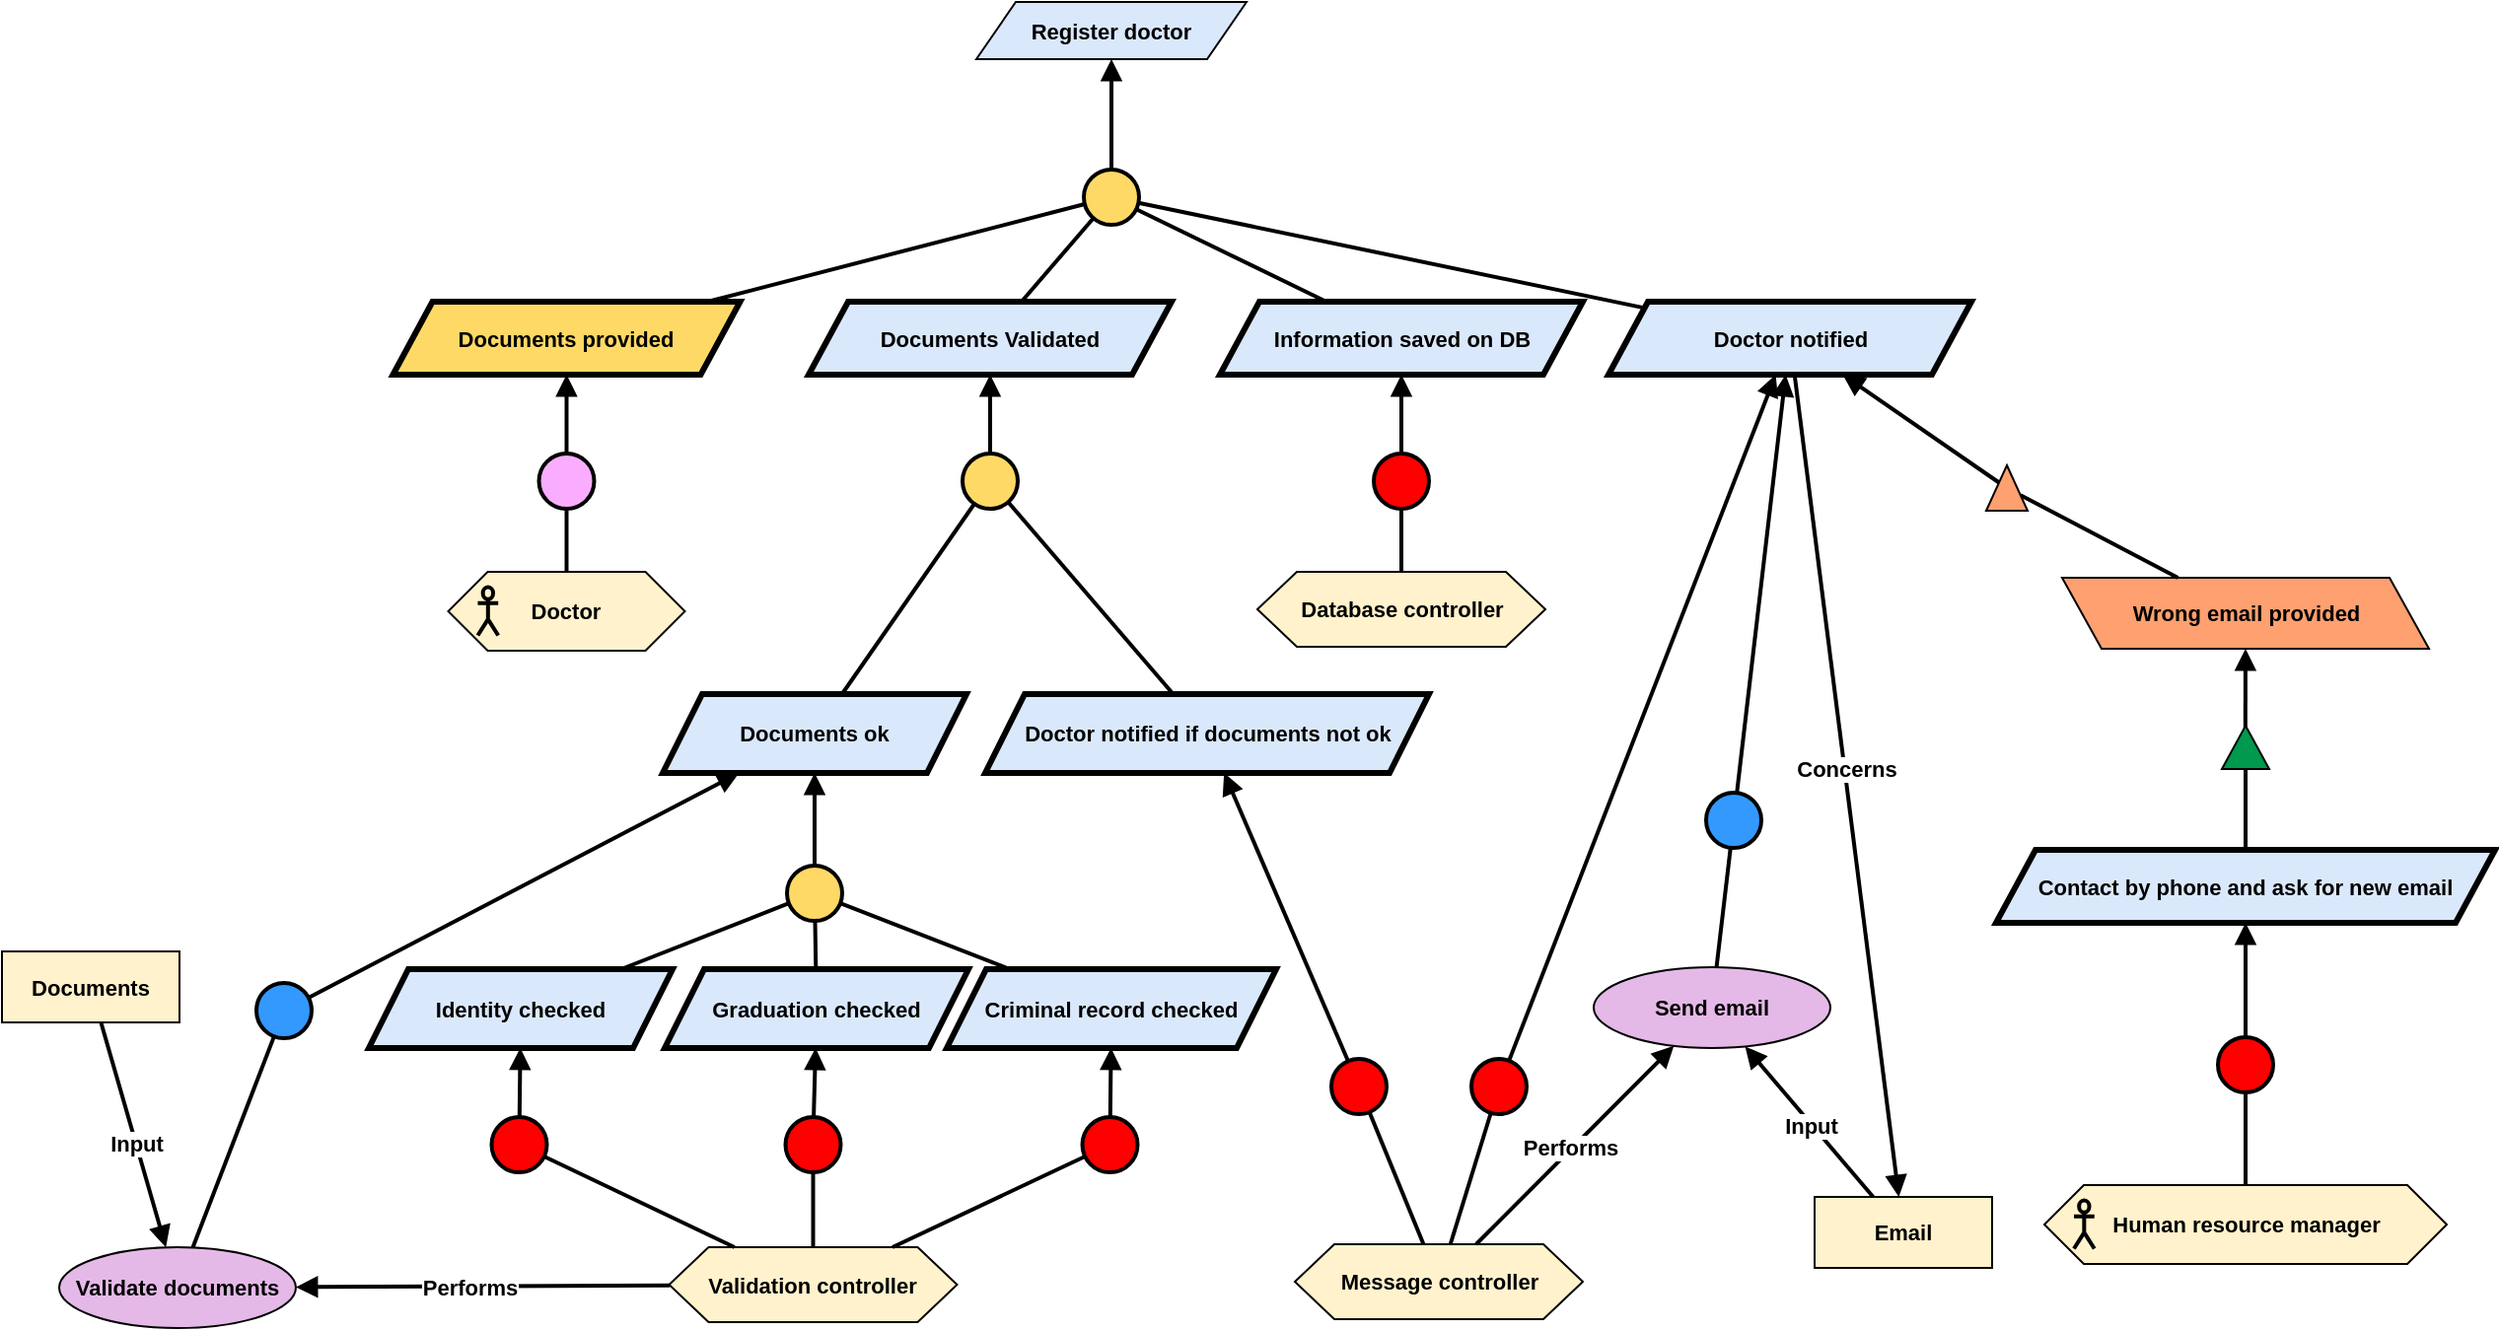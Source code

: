 <mxfile version="24.2.7" type="github">
  <diagram name="Page-1" id="sjmpsNY5L6zh5_jfOdno">
    <mxGraphModel dx="7942" dy="-84" grid="0" gridSize="10" guides="1" tooltips="1" connect="1" arrows="1" fold="1" page="0" pageScale="1" pageWidth="827" pageHeight="1169" math="0" shadow="0">
      <root>
        <mxCell id="0" />
        <mxCell id="1" parent="0" />
        <mxCell id="cORzpHbghhknyhfRVdVj-2" value="&lt;b&gt;Register doctor&lt;/b&gt;" style="shape=parallelogram;perimeter=parallelogramPerimeter;whiteSpace=wrap;html=1;fixedSize=1;fillColor=#dae8fc;strokeColor=#000000;fontFamily=Helvetica;fontSize=11;fontColor=default;labelBackgroundColor=none;" parent="1" vertex="1">
          <mxGeometry x="-5650" y="1162" width="137" height="29" as="geometry" />
        </mxCell>
        <mxCell id="cORzpHbghhknyhfRVdVj-12" value="" style="ellipse;whiteSpace=wrap;html=1;aspect=fixed;fillColor=#FFD966;strokeWidth=2;" parent="1" vertex="1">
          <mxGeometry x="-5595.5" y="1247" width="28" height="28" as="geometry" />
        </mxCell>
        <mxCell id="cORzpHbghhknyhfRVdVj-13" value="" style="endArrow=block;html=1;rounded=0;endFill=1;strokeWidth=2;" parent="1" source="cORzpHbghhknyhfRVdVj-12" target="cORzpHbghhknyhfRVdVj-2" edge="1">
          <mxGeometry width="50" height="50" relative="1" as="geometry">
            <mxPoint x="-4705.505" y="1146.972" as="sourcePoint" />
            <mxPoint x="-4709.5" y="1102" as="targetPoint" />
          </mxGeometry>
        </mxCell>
        <mxCell id="cORzpHbghhknyhfRVdVj-14" value="" style="endArrow=none;html=1;rounded=0;strokeWidth=2;" parent="1" source="cORzpHbghhknyhfRVdVj-17" target="cORzpHbghhknyhfRVdVj-12" edge="1">
          <mxGeometry width="50" height="50" relative="1" as="geometry">
            <mxPoint x="-5272.871" y="1310" as="sourcePoint" />
            <mxPoint x="-4884" y="1219" as="targetPoint" />
          </mxGeometry>
        </mxCell>
        <mxCell id="cORzpHbghhknyhfRVdVj-15" value="&lt;b&gt;Documents Validated&lt;/b&gt;" style="shape=parallelogram;perimeter=parallelogramPerimeter;whiteSpace=wrap;html=1;fixedSize=1;fillColor=#dae8fc;strokeColor=#000000;strokeWidth=3;fontFamily=Helvetica;fontSize=11;fontColor=default;labelBackgroundColor=none;" parent="1" vertex="1">
          <mxGeometry x="-5735" y="1314" width="184" height="37" as="geometry" />
        </mxCell>
        <mxCell id="cORzpHbghhknyhfRVdVj-16" value="" style="endArrow=none;html=1;rounded=0;strokeWidth=2;" parent="1" source="cORzpHbghhknyhfRVdVj-15" target="cORzpHbghhknyhfRVdVj-12" edge="1">
          <mxGeometry width="50" height="50" relative="1" as="geometry">
            <mxPoint x="-5164" y="1333" as="sourcePoint" />
            <mxPoint x="-5106" y="1275" as="targetPoint" />
          </mxGeometry>
        </mxCell>
        <mxCell id="cORzpHbghhknyhfRVdVj-17" value="&lt;b&gt;Documents provided&lt;/b&gt;" style="shape=parallelogram;perimeter=parallelogramPerimeter;whiteSpace=wrap;html=1;fixedSize=1;fillColor=#FFD966;strokeColor=#000000;strokeWidth=3;fontFamily=Helvetica;fontSize=11;fontColor=default;labelBackgroundColor=none;" parent="1" vertex="1">
          <mxGeometry x="-5945.75" y="1314" width="176" height="37" as="geometry" />
        </mxCell>
        <mxCell id="cORzpHbghhknyhfRVdVj-18" value="" style="ellipse;whiteSpace=wrap;html=1;aspect=fixed;fillColor=#FAADFF;strokeWidth=2;fontFamily=Helvetica;fontSize=11;fontColor=default;labelBackgroundColor=default;" parent="1" vertex="1">
          <mxGeometry x="-5871.75" y="1391" width="28" height="28" as="geometry" />
        </mxCell>
        <mxCell id="cORzpHbghhknyhfRVdVj-19" value="" style="endArrow=block;html=1;rounded=0;endFill=1;strokeWidth=2;strokeColor=default;align=center;verticalAlign=middle;fontFamily=Helvetica;fontSize=11;fontColor=default;labelBackgroundColor=default;" parent="1" source="cORzpHbghhknyhfRVdVj-18" target="cORzpHbghhknyhfRVdVj-17" edge="1">
          <mxGeometry width="50" height="50" relative="1" as="geometry">
            <mxPoint x="-5947.005" y="1464.972" as="sourcePoint" />
            <mxPoint x="-5951" y="1420" as="targetPoint" />
          </mxGeometry>
        </mxCell>
        <mxCell id="cORzpHbghhknyhfRVdVj-20" value="" style="endArrow=none;html=1;rounded=0;strokeWidth=2;strokeColor=default;align=center;verticalAlign=middle;fontFamily=Helvetica;fontSize=11;fontColor=default;labelBackgroundColor=default;" parent="1" source="cORzpHbghhknyhfRVdVj-26" target="cORzpHbghhknyhfRVdVj-18" edge="1">
          <mxGeometry width="50" height="50" relative="1" as="geometry">
            <mxPoint x="-5808.356" y="1507.5" as="sourcePoint" />
            <mxPoint x="-5923" y="1463" as="targetPoint" />
            <Array as="points" />
          </mxGeometry>
        </mxCell>
        <mxCell id="cORzpHbghhknyhfRVdVj-25" value="" style="group" parent="1" vertex="1" connectable="0">
          <mxGeometry x="-5917.75" y="1451" width="120" height="40" as="geometry" />
        </mxCell>
        <mxCell id="cORzpHbghhknyhfRVdVj-26" value="&lt;div&gt;&lt;b&gt;Doctor&lt;/b&gt;&lt;/div&gt;" style="shape=hexagon;perimeter=hexagonPerimeter2;whiteSpace=wrap;html=1;fixedSize=1;fillColor=#FFF2CC;fontFamily=Helvetica;fontSize=11;fontColor=default;labelBackgroundColor=none;" parent="cORzpHbghhknyhfRVdVj-25" vertex="1">
          <mxGeometry width="120" height="40" as="geometry" />
        </mxCell>
        <mxCell id="cORzpHbghhknyhfRVdVj-27" value="" style="shape=umlActor;verticalLabelPosition=bottom;verticalAlign=top;html=1;outlineConnect=0;fillColor=none;strokeWidth=2;fontFamily=Helvetica;fontSize=11;fontColor=default;labelBackgroundColor=default;" parent="cORzpHbghhknyhfRVdVj-25" vertex="1">
          <mxGeometry x="14.983" y="7.75" width="10.373" height="24.5" as="geometry" />
        </mxCell>
        <mxCell id="cORzpHbghhknyhfRVdVj-79" value="&lt;div&gt;&lt;b&gt;Validation controller&lt;/b&gt;&lt;/div&gt;" style="shape=hexagon;perimeter=hexagonPerimeter2;whiteSpace=wrap;html=1;fixedSize=1;fillColor=#FFF2CC;fontFamily=Helvetica;fontSize=11;fontColor=default;labelBackgroundColor=none;" parent="1" vertex="1">
          <mxGeometry x="-5805.75" y="1793.5" width="146" height="38" as="geometry" />
        </mxCell>
        <mxCell id="cORzpHbghhknyhfRVdVj-80" value="&lt;div&gt;&lt;b&gt;Message controller&lt;/b&gt;&lt;/div&gt;" style="shape=hexagon;perimeter=hexagonPerimeter2;whiteSpace=wrap;html=1;fixedSize=1;fillColor=#FFF2CC;fontFamily=Helvetica;fontSize=11;fontColor=default;labelBackgroundColor=none;" parent="1" vertex="1">
          <mxGeometry x="-5488.5" y="1792" width="146" height="38" as="geometry" />
        </mxCell>
        <mxCell id="cORzpHbghhknyhfRVdVj-81" value="" style="ellipse;whiteSpace=wrap;html=1;aspect=fixed;fillColor=#FF0000;strokeWidth=2;" parent="1" vertex="1">
          <mxGeometry x="-5895.75" y="1727.5" width="28" height="28" as="geometry" />
        </mxCell>
        <mxCell id="cORzpHbghhknyhfRVdVj-82" value="" style="endArrow=none;html=1;rounded=0;strokeWidth=2;" parent="1" source="cORzpHbghhknyhfRVdVj-79" target="cORzpHbghhknyhfRVdVj-81" edge="1">
          <mxGeometry width="50" height="50" relative="1" as="geometry">
            <mxPoint x="-5763.75" y="1603" as="sourcePoint" />
            <mxPoint x="-5546.75" y="1519.5" as="targetPoint" />
          </mxGeometry>
        </mxCell>
        <mxCell id="cORzpHbghhknyhfRVdVj-83" value="" style="endArrow=block;html=1;rounded=0;endFill=1;strokeWidth=2;" parent="1" source="cORzpHbghhknyhfRVdVj-81" target="cORzpHbghhknyhfRVdVj-106" edge="1">
          <mxGeometry width="50" height="50" relative="1" as="geometry">
            <mxPoint x="-5653" y="1773.5" as="sourcePoint" />
            <mxPoint x="-5804" y="1732.0" as="targetPoint" />
          </mxGeometry>
        </mxCell>
        <mxCell id="cORzpHbghhknyhfRVdVj-84" value="" style="ellipse;whiteSpace=wrap;html=1;aspect=fixed;fillColor=#FF0000;strokeWidth=2;" parent="1" vertex="1">
          <mxGeometry x="-5470" y="1698" width="28" height="28" as="geometry" />
        </mxCell>
        <mxCell id="cORzpHbghhknyhfRVdVj-85" value="" style="endArrow=block;html=1;rounded=0;endFill=1;strokeWidth=2;" parent="1" source="cORzpHbghhknyhfRVdVj-84" target="cORzpHbghhknyhfRVdVj-89" edge="1">
          <mxGeometry width="50" height="50" relative="1" as="geometry">
            <mxPoint x="-5170" y="1589.5" as="sourcePoint" />
            <mxPoint x="-5280" y="1363" as="targetPoint" />
          </mxGeometry>
        </mxCell>
        <mxCell id="cORzpHbghhknyhfRVdVj-86" value="&lt;b&gt;Documents ok&lt;/b&gt;" style="shape=parallelogram;perimeter=parallelogramPerimeter;whiteSpace=wrap;html=1;fixedSize=1;fillColor=#dae8fc;strokeColor=#000000;fontFamily=Helvetica;fontSize=11;fontColor=default;labelBackgroundColor=none;strokeWidth=3;" parent="1" vertex="1">
          <mxGeometry x="-5809" y="1513" width="154" height="40" as="geometry" />
        </mxCell>
        <mxCell id="cORzpHbghhknyhfRVdVj-87" value="" style="ellipse;whiteSpace=wrap;html=1;aspect=fixed;fillColor=#FFD966;strokeWidth=2;" parent="1" vertex="1">
          <mxGeometry x="-5657" y="1391" width="28" height="28" as="geometry" />
        </mxCell>
        <mxCell id="cORzpHbghhknyhfRVdVj-88" value="" style="endArrow=none;html=1;rounded=0;strokeWidth=2;" parent="1" source="cORzpHbghhknyhfRVdVj-86" target="cORzpHbghhknyhfRVdVj-87" edge="1">
          <mxGeometry width="50" height="50" relative="1" as="geometry">
            <mxPoint x="-5774.847" y="1484.5" as="sourcePoint" />
            <mxPoint x="-5788" y="1417.5" as="targetPoint" />
          </mxGeometry>
        </mxCell>
        <mxCell id="cORzpHbghhknyhfRVdVj-89" value="&lt;b&gt;Doctor notified if documents not ok&lt;/b&gt;" style="shape=parallelogram;perimeter=parallelogramPerimeter;whiteSpace=wrap;html=1;fixedSize=1;fillColor=#dae8fc;strokeColor=#000000;strokeWidth=3;fontFamily=Helvetica;fontSize=11;fontColor=default;labelBackgroundColor=none;" parent="1" vertex="1">
          <mxGeometry x="-5645.5" y="1513" width="225" height="40" as="geometry" />
        </mxCell>
        <mxCell id="cORzpHbghhknyhfRVdVj-90" value="" style="endArrow=none;html=1;rounded=0;strokeWidth=2;" parent="1" source="cORzpHbghhknyhfRVdVj-89" target="cORzpHbghhknyhfRVdVj-87" edge="1">
          <mxGeometry width="50" height="50" relative="1" as="geometry">
            <mxPoint x="-5489.942" y="1486" as="sourcePoint" />
            <mxPoint x="-5811" y="1449.5" as="targetPoint" />
          </mxGeometry>
        </mxCell>
        <mxCell id="cORzpHbghhknyhfRVdVj-91" value="" style="endArrow=none;html=1;rounded=0;strokeWidth=2;" parent="1" source="cORzpHbghhknyhfRVdVj-80" target="cORzpHbghhknyhfRVdVj-84" edge="1">
          <mxGeometry width="50" height="50" relative="1" as="geometry">
            <mxPoint x="-5264.5" y="1725" as="sourcePoint" />
            <mxPoint x="-5264.5" y="1693" as="targetPoint" />
          </mxGeometry>
        </mxCell>
        <mxCell id="cORzpHbghhknyhfRVdVj-102" value="" style="endArrow=block;html=1;rounded=0;endFill=1;strokeWidth=2;" parent="1" source="cORzpHbghhknyhfRVdVj-87" target="cORzpHbghhknyhfRVdVj-15" edge="1">
          <mxGeometry width="50" height="50" relative="1" as="geometry">
            <mxPoint x="-5642.75" y="1396.5" as="sourcePoint" />
            <mxPoint x="-5597" y="1331.5" as="targetPoint" />
          </mxGeometry>
        </mxCell>
        <mxCell id="cORzpHbghhknyhfRVdVj-106" value="&lt;b&gt;Identity checked&lt;/b&gt;" style="shape=parallelogram;perimeter=parallelogramPerimeter;whiteSpace=wrap;html=1;fixedSize=1;fillColor=#dae8fc;strokeColor=#000000;fontFamily=Helvetica;fontSize=11;fontColor=default;labelBackgroundColor=none;strokeWidth=3;" parent="1" vertex="1">
          <mxGeometry x="-5958" y="1652.5" width="154" height="40" as="geometry" />
        </mxCell>
        <mxCell id="cORzpHbghhknyhfRVdVj-107" value="&lt;b&gt;Graduation checked&lt;/b&gt;" style="shape=parallelogram;perimeter=parallelogramPerimeter;whiteSpace=wrap;html=1;fixedSize=1;fillColor=#dae8fc;strokeColor=#000000;fontFamily=Helvetica;fontSize=11;fontColor=default;labelBackgroundColor=none;strokeWidth=3;" parent="1" vertex="1">
          <mxGeometry x="-5808" y="1652.5" width="154" height="40" as="geometry" />
        </mxCell>
        <mxCell id="cORzpHbghhknyhfRVdVj-108" value="" style="endArrow=none;html=1;rounded=0;strokeWidth=2;" parent="1" source="cORzpHbghhknyhfRVdVj-106" target="cORzpHbghhknyhfRVdVj-109" edge="1">
          <mxGeometry width="50" height="50" relative="1" as="geometry">
            <mxPoint x="-5847" y="1686" as="sourcePoint" />
            <mxPoint x="-5748.714" y="1621.667" as="targetPoint" />
          </mxGeometry>
        </mxCell>
        <mxCell id="cORzpHbghhknyhfRVdVj-109" value="" style="ellipse;whiteSpace=wrap;html=1;aspect=fixed;fillColor=#FFD966;strokeWidth=2;" parent="1" vertex="1">
          <mxGeometry x="-5746" y="1600" width="28" height="28" as="geometry" />
        </mxCell>
        <mxCell id="cORzpHbghhknyhfRVdVj-110" value="" style="endArrow=none;html=1;rounded=0;strokeWidth=2;" parent="1" source="cORzpHbghhknyhfRVdVj-107" target="cORzpHbghhknyhfRVdVj-109" edge="1">
          <mxGeometry width="50" height="50" relative="1" as="geometry">
            <mxPoint x="-5683" y="1653.5" as="sourcePoint" />
            <mxPoint x="-5658" y="1589.5" as="targetPoint" />
          </mxGeometry>
        </mxCell>
        <mxCell id="cORzpHbghhknyhfRVdVj-111" value="&lt;b&gt;Criminal record checked&lt;/b&gt;" style="shape=parallelogram;perimeter=parallelogramPerimeter;whiteSpace=wrap;html=1;fixedSize=1;fillColor=#dae8fc;strokeColor=#000000;fontFamily=Helvetica;fontSize=11;fontColor=default;labelBackgroundColor=none;strokeWidth=3;" parent="1" vertex="1">
          <mxGeometry x="-5665" y="1652.5" width="167" height="40" as="geometry" />
        </mxCell>
        <mxCell id="cORzpHbghhknyhfRVdVj-112" value="" style="endArrow=none;html=1;rounded=0;strokeWidth=2;" parent="1" source="cORzpHbghhknyhfRVdVj-111" target="cORzpHbghhknyhfRVdVj-109" edge="1">
          <mxGeometry width="50" height="50" relative="1" as="geometry">
            <mxPoint x="-5644" y="1647.5" as="sourcePoint" />
            <mxPoint x="-5671" y="1619.5" as="targetPoint" />
          </mxGeometry>
        </mxCell>
        <mxCell id="cORzpHbghhknyhfRVdVj-114" value="" style="endArrow=block;html=1;rounded=0;endFill=1;strokeWidth=2;" parent="1" source="cORzpHbghhknyhfRVdVj-109" target="cORzpHbghhknyhfRVdVj-86" edge="1">
          <mxGeometry width="50" height="50" relative="1" as="geometry">
            <mxPoint x="-5575.452" y="1571.12" as="sourcePoint" />
            <mxPoint x="-5564" y="1522" as="targetPoint" />
          </mxGeometry>
        </mxCell>
        <mxCell id="cORzpHbghhknyhfRVdVj-116" value="" style="ellipse;whiteSpace=wrap;html=1;aspect=fixed;fillColor=#FF0000;strokeWidth=2;" parent="1" vertex="1">
          <mxGeometry x="-5746.75" y="1727.5" width="28" height="28" as="geometry" />
        </mxCell>
        <mxCell id="cORzpHbghhknyhfRVdVj-117" value="" style="endArrow=none;html=1;rounded=0;strokeWidth=2;" parent="1" source="cORzpHbghhknyhfRVdVj-79" target="cORzpHbghhknyhfRVdVj-116" edge="1">
          <mxGeometry width="50" height="50" relative="1" as="geometry">
            <mxPoint x="-5745.75" y="1816.5" as="sourcePoint" />
            <mxPoint x="-5487.75" y="1519.5" as="targetPoint" />
          </mxGeometry>
        </mxCell>
        <mxCell id="cORzpHbghhknyhfRVdVj-118" value="" style="endArrow=block;html=1;rounded=0;endFill=1;strokeWidth=2;" parent="1" source="cORzpHbghhknyhfRVdVj-116" target="cORzpHbghhknyhfRVdVj-107" edge="1">
          <mxGeometry width="50" height="50" relative="1" as="geometry">
            <mxPoint x="-5594" y="1773.5" as="sourcePoint" />
            <mxPoint x="-5745" y="1732" as="targetPoint" />
          </mxGeometry>
        </mxCell>
        <mxCell id="cORzpHbghhknyhfRVdVj-121" value="" style="ellipse;whiteSpace=wrap;html=1;aspect=fixed;fillColor=#FF0000;strokeWidth=2;" parent="1" vertex="1">
          <mxGeometry x="-5596.25" y="1727.5" width="28" height="28" as="geometry" />
        </mxCell>
        <mxCell id="cORzpHbghhknyhfRVdVj-122" value="" style="endArrow=none;html=1;rounded=0;strokeWidth=2;" parent="1" source="cORzpHbghhknyhfRVdVj-79" target="cORzpHbghhknyhfRVdVj-121" edge="1">
          <mxGeometry width="50" height="50" relative="1" as="geometry">
            <mxPoint x="-5708.75" y="1821.5" as="sourcePoint" />
            <mxPoint x="-5407.75" y="1524.5" as="targetPoint" />
          </mxGeometry>
        </mxCell>
        <mxCell id="cORzpHbghhknyhfRVdVj-123" value="" style="endArrow=block;html=1;rounded=0;endFill=1;strokeWidth=2;" parent="1" source="cORzpHbghhknyhfRVdVj-121" target="cORzpHbghhknyhfRVdVj-111" edge="1">
          <mxGeometry width="50" height="50" relative="1" as="geometry">
            <mxPoint x="-5514" y="1778.5" as="sourcePoint" />
            <mxPoint x="-5654" y="1698" as="targetPoint" />
          </mxGeometry>
        </mxCell>
        <mxCell id="QZRgFoaPWHzqPFfr4_el-1" value="&lt;b&gt;Information saved on DB&lt;/b&gt;" style="shape=parallelogram;perimeter=parallelogramPerimeter;whiteSpace=wrap;html=1;fixedSize=1;fillColor=#dae8fc;strokeColor=#000000;strokeWidth=3;fontFamily=Helvetica;fontSize=11;fontColor=default;labelBackgroundColor=none;" parent="1" vertex="1">
          <mxGeometry x="-5526.5" y="1314" width="184" height="37" as="geometry" />
        </mxCell>
        <mxCell id="QZRgFoaPWHzqPFfr4_el-2" value="" style="endArrow=none;html=1;rounded=0;strokeWidth=2;" parent="1" source="QZRgFoaPWHzqPFfr4_el-1" target="cORzpHbghhknyhfRVdVj-12" edge="1">
          <mxGeometry width="50" height="50" relative="1" as="geometry">
            <mxPoint x="-5434" y="1320" as="sourcePoint" />
            <mxPoint x="-5558" y="1276" as="targetPoint" />
          </mxGeometry>
        </mxCell>
        <mxCell id="QZRgFoaPWHzqPFfr4_el-3" value="&lt;b&gt;Doctor notified&lt;/b&gt;" style="shape=parallelogram;perimeter=parallelogramPerimeter;whiteSpace=wrap;html=1;fixedSize=1;fillColor=#dae8fc;strokeColor=#000000;strokeWidth=3;fontFamily=Helvetica;fontSize=11;fontColor=default;labelBackgroundColor=none;" parent="1" vertex="1">
          <mxGeometry x="-5329.5" y="1314" width="184" height="37" as="geometry" />
        </mxCell>
        <mxCell id="QZRgFoaPWHzqPFfr4_el-5" value="" style="endArrow=none;html=1;rounded=0;strokeWidth=2;" parent="1" source="QZRgFoaPWHzqPFfr4_el-3" target="cORzpHbghhknyhfRVdVj-12" edge="1">
          <mxGeometry width="50" height="50" relative="1" as="geometry">
            <mxPoint x="-5115" y="1269" as="sourcePoint" />
            <mxPoint x="-5523" y="1214" as="targetPoint" />
          </mxGeometry>
        </mxCell>
        <mxCell id="QZRgFoaPWHzqPFfr4_el-6" value="" style="ellipse;whiteSpace=wrap;html=1;aspect=fixed;fillColor=#FF0000;strokeWidth=2;" parent="1" vertex="1">
          <mxGeometry x="-5399" y="1698" width="28" height="28" as="geometry" />
        </mxCell>
        <mxCell id="QZRgFoaPWHzqPFfr4_el-7" value="" style="endArrow=block;html=1;rounded=0;endFill=1;strokeWidth=2;" parent="1" source="QZRgFoaPWHzqPFfr4_el-6" target="QZRgFoaPWHzqPFfr4_el-3" edge="1">
          <mxGeometry width="50" height="50" relative="1" as="geometry">
            <mxPoint x="-4998.005" y="1537.972" as="sourcePoint" />
            <mxPoint x="-5002" y="1493" as="targetPoint" />
          </mxGeometry>
        </mxCell>
        <mxCell id="QZRgFoaPWHzqPFfr4_el-8" value="" style="endArrow=none;html=1;rounded=0;strokeWidth=2;" parent="1" source="cORzpHbghhknyhfRVdVj-80" target="QZRgFoaPWHzqPFfr4_el-6" edge="1">
          <mxGeometry width="50" height="50" relative="1" as="geometry">
            <mxPoint x="-4999" y="1600" as="sourcePoint" />
            <mxPoint x="-4974" y="1536" as="targetPoint" />
          </mxGeometry>
        </mxCell>
        <mxCell id="QZRgFoaPWHzqPFfr4_el-9" value="&lt;div&gt;&lt;b&gt;Database controller&lt;/b&gt;&lt;/div&gt;" style="shape=hexagon;perimeter=hexagonPerimeter2;whiteSpace=wrap;html=1;fixedSize=1;fillColor=#FFF2CC;fontFamily=Helvetica;fontSize=11;fontColor=default;labelBackgroundColor=none;" parent="1" vertex="1">
          <mxGeometry x="-5507.5" y="1451" width="146" height="38" as="geometry" />
        </mxCell>
        <mxCell id="QZRgFoaPWHzqPFfr4_el-10" value="" style="ellipse;whiteSpace=wrap;html=1;aspect=fixed;fillColor=#FF0000;strokeWidth=2;" parent="1" vertex="1">
          <mxGeometry x="-5448.5" y="1391" width="28" height="28" as="geometry" />
        </mxCell>
        <mxCell id="QZRgFoaPWHzqPFfr4_el-11" value="" style="endArrow=block;html=1;rounded=0;endFill=1;strokeWidth=2;" parent="1" source="QZRgFoaPWHzqPFfr4_el-10" target="QZRgFoaPWHzqPFfr4_el-1" edge="1">
          <mxGeometry width="50" height="50" relative="1" as="geometry">
            <mxPoint x="-5166.505" y="1421.972" as="sourcePoint" />
            <mxPoint x="-5170.5" y="1377" as="targetPoint" />
          </mxGeometry>
        </mxCell>
        <mxCell id="QZRgFoaPWHzqPFfr4_el-12" value="" style="endArrow=none;html=1;rounded=0;strokeWidth=2;" parent="1" source="QZRgFoaPWHzqPFfr4_el-9" target="QZRgFoaPWHzqPFfr4_el-10" edge="1">
          <mxGeometry width="50" height="50" relative="1" as="geometry">
            <mxPoint x="-5202.5" y="1485" as="sourcePoint" />
            <mxPoint x="-5177.5" y="1421" as="targetPoint" />
          </mxGeometry>
        </mxCell>
        <mxCell id="1ATSbSSbiKv9nc9IF53k-1" value="Wrong email provided" style="shape=parallelogram;perimeter=parallelogramPerimeter;whiteSpace=wrap;html=1;fixedSize=1;fillColor=#FFA070;fontStyle=1;fontFamily=Helvetica;fontSize=11;fontColor=default;labelBackgroundColor=none;flipH=1;flipV=0;" vertex="1" parent="1">
          <mxGeometry x="-5099.5" y="1454" width="186" height="36" as="geometry" />
        </mxCell>
        <mxCell id="1ATSbSSbiKv9nc9IF53k-6" value="" style="endArrow=block;html=1;rounded=0;endFill=1;strokeWidth=2;" edge="1" source="1ATSbSSbiKv9nc9IF53k-8" parent="1" target="QZRgFoaPWHzqPFfr4_el-3">
          <mxGeometry width="50" height="50" relative="1" as="geometry">
            <mxPoint x="-5033" y="1392" as="sourcePoint" />
            <mxPoint x="-5042" y="1360" as="targetPoint" />
          </mxGeometry>
        </mxCell>
        <mxCell id="1ATSbSSbiKv9nc9IF53k-7" value="" style="endArrow=none;html=1;rounded=0;strokeWidth=2;" edge="1" target="1ATSbSSbiKv9nc9IF53k-8" parent="1" source="1ATSbSSbiKv9nc9IF53k-1">
          <mxGeometry width="50" height="50" relative="1" as="geometry">
            <mxPoint x="-4857" y="1317" as="sourcePoint" />
            <mxPoint x="-4858.756" y="1277.998" as="targetPoint" />
          </mxGeometry>
        </mxCell>
        <mxCell id="1ATSbSSbiKv9nc9IF53k-8" value="" style="triangle;whiteSpace=wrap;html=1;rotation=-90;fillColor=#FFA070;strokeColor=default;" vertex="1" parent="1">
          <mxGeometry x="-5139" y="1398" width="23" height="21" as="geometry" />
        </mxCell>
        <mxCell id="1ATSbSSbiKv9nc9IF53k-12" value="&lt;b&gt;Contact by phone and ask for new email&lt;/b&gt;" style="shape=parallelogram;perimeter=parallelogramPerimeter;whiteSpace=wrap;html=1;fixedSize=1;fillColor=#dae8fc;strokeColor=#000000;strokeWidth=3;fontFamily=Helvetica;fontSize=11;fontColor=default;labelBackgroundColor=none;" vertex="1" parent="1">
          <mxGeometry x="-5133" y="1592" width="253" height="37" as="geometry" />
        </mxCell>
        <mxCell id="1ATSbSSbiKv9nc9IF53k-13" value="" style="endArrow=block;html=1;rounded=0;endFill=1;strokeWidth=2;exitX=0.946;exitY=0.496;exitDx=0;exitDy=0;exitPerimeter=0;" edge="1" source="1ATSbSSbiKv9nc9IF53k-15" parent="1" target="1ATSbSSbiKv9nc9IF53k-1">
          <mxGeometry width="50" height="50" relative="1" as="geometry">
            <mxPoint x="-4927.5" y="1503" as="sourcePoint" />
            <mxPoint x="-4936.5" y="1471" as="targetPoint" />
          </mxGeometry>
        </mxCell>
        <mxCell id="1ATSbSSbiKv9nc9IF53k-14" value="" style="endArrow=none;html=1;rounded=0;strokeWidth=2;" edge="1" target="1ATSbSSbiKv9nc9IF53k-15" parent="1" source="1ATSbSSbiKv9nc9IF53k-12">
          <mxGeometry width="50" height="50" relative="1" as="geometry">
            <mxPoint x="-4935.5" y="1577" as="sourcePoint" />
            <mxPoint x="-4937.256" y="1537.998" as="targetPoint" />
          </mxGeometry>
        </mxCell>
        <mxCell id="1ATSbSSbiKv9nc9IF53k-15" value="" style="triangle;whiteSpace=wrap;html=1;rotation=-90;fillColor=#00994D;" vertex="1" parent="1">
          <mxGeometry x="-5017.5" y="1528" width="22" height="24" as="geometry" />
        </mxCell>
        <mxCell id="1ATSbSSbiKv9nc9IF53k-17" value="" style="ellipse;whiteSpace=wrap;html=1;aspect=fixed;fillColor=#FF0000;strokeWidth=2;" vertex="1" parent="1">
          <mxGeometry x="-5020.5" y="1687" width="28" height="28" as="geometry" />
        </mxCell>
        <mxCell id="1ATSbSSbiKv9nc9IF53k-18" value="" style="endArrow=block;html=1;rounded=0;endFill=1;strokeWidth=2;" edge="1" source="1ATSbSSbiKv9nc9IF53k-17" parent="1" target="1ATSbSSbiKv9nc9IF53k-12">
          <mxGeometry width="50" height="50" relative="1" as="geometry">
            <mxPoint x="-4992.505" y="1692.972" as="sourcePoint" />
            <mxPoint x="-4996.5" y="1648" as="targetPoint" />
          </mxGeometry>
        </mxCell>
        <mxCell id="1ATSbSSbiKv9nc9IF53k-19" value="" style="endArrow=none;html=1;rounded=0;strokeWidth=2;" edge="1" target="1ATSbSSbiKv9nc9IF53k-17" parent="1" source="1ATSbSSbiKv9nc9IF53k-45">
          <mxGeometry width="50" height="50" relative="1" as="geometry">
            <mxPoint x="-5006.5" y="1760" as="sourcePoint" />
            <mxPoint x="-4980.5" y="1691" as="targetPoint" />
          </mxGeometry>
        </mxCell>
        <mxCell id="1ATSbSSbiKv9nc9IF53k-25" value="&lt;b&gt;Validate documents&lt;/b&gt;" style="ellipse;whiteSpace=wrap;html=1;fillColor=#E4B9E7;strokeColor=#000000;fontFamily=Helvetica;fontSize=11;fontColor=default;labelBackgroundColor=none;" vertex="1" parent="1">
          <mxGeometry x="-6115" y="1793.5" width="120" height="41" as="geometry" />
        </mxCell>
        <mxCell id="1ATSbSSbiKv9nc9IF53k-26" value="" style="ellipse;whiteSpace=wrap;html=1;aspect=fixed;fillColor=#3399FF;strokeWidth=2;" vertex="1" parent="1">
          <mxGeometry x="-6015" y="1659.5" width="28" height="28" as="geometry" />
        </mxCell>
        <mxCell id="1ATSbSSbiKv9nc9IF53k-27" value="" style="endArrow=block;html=1;rounded=0;endFill=1;strokeWidth=2;" edge="1" source="1ATSbSSbiKv9nc9IF53k-26" parent="1" target="cORzpHbghhknyhfRVdVj-86">
          <mxGeometry width="50" height="50" relative="1" as="geometry">
            <mxPoint x="-5890.005" y="1529.472" as="sourcePoint" />
            <mxPoint x="-5894" y="1484.5" as="targetPoint" />
          </mxGeometry>
        </mxCell>
        <mxCell id="1ATSbSSbiKv9nc9IF53k-28" value="" style="endArrow=none;html=1;rounded=0;strokeWidth=2;" edge="1" target="1ATSbSSbiKv9nc9IF53k-26" parent="1" source="1ATSbSSbiKv9nc9IF53k-25">
          <mxGeometry width="50" height="50" relative="1" as="geometry">
            <mxPoint x="-5891" y="1591.5" as="sourcePoint" />
            <mxPoint x="-5866" y="1527.5" as="targetPoint" />
          </mxGeometry>
        </mxCell>
        <mxCell id="1ATSbSSbiKv9nc9IF53k-29" value="" style="endArrow=block;html=1;rounded=0;endFill=1;strokeWidth=2;" edge="1" parent="1" source="cORzpHbghhknyhfRVdVj-79" target="1ATSbSSbiKv9nc9IF53k-25">
          <mxGeometry width="50" height="50" relative="1" as="geometry">
            <mxPoint x="-5991" y="1831.5" as="sourcePoint" />
            <mxPoint x="-5918" y="1801.5" as="targetPoint" />
          </mxGeometry>
        </mxCell>
        <mxCell id="1ATSbSSbiKv9nc9IF53k-30" value="&lt;b&gt;Performs&lt;/b&gt;" style="edgeLabel;html=1;align=center;verticalAlign=middle;resizable=0;points=[];" vertex="1" connectable="0" parent="1ATSbSSbiKv9nc9IF53k-29">
          <mxGeometry x="0.072" relative="1" as="geometry">
            <mxPoint as="offset" />
          </mxGeometry>
        </mxCell>
        <mxCell id="1ATSbSSbiKv9nc9IF53k-31" value="&lt;b&gt;Documents&lt;/b&gt;" style="rounded=0;whiteSpace=wrap;html=1;fillColor=#FFF2CC;fontFamily=Helvetica;fontSize=11;fontColor=default;labelBackgroundColor=none;" vertex="1" parent="1">
          <mxGeometry x="-6144" y="1643.5" width="90" height="36" as="geometry" />
        </mxCell>
        <mxCell id="1ATSbSSbiKv9nc9IF53k-32" value="" style="endArrow=block;html=1;rounded=0;endFill=1;strokeWidth=2;" edge="1" parent="1" source="1ATSbSSbiKv9nc9IF53k-31" target="1ATSbSSbiKv9nc9IF53k-25">
          <mxGeometry width="50" height="50" relative="1" as="geometry">
            <mxPoint x="-6132" y="1793.5" as="sourcePoint" />
            <mxPoint x="-6322" y="1794.5" as="targetPoint" />
          </mxGeometry>
        </mxCell>
        <mxCell id="1ATSbSSbiKv9nc9IF53k-33" value="&lt;b&gt;Input&lt;/b&gt;" style="edgeLabel;html=1;align=center;verticalAlign=middle;resizable=0;points=[];" vertex="1" connectable="0" parent="1ATSbSSbiKv9nc9IF53k-32">
          <mxGeometry x="0.072" relative="1" as="geometry">
            <mxPoint as="offset" />
          </mxGeometry>
        </mxCell>
        <mxCell id="1ATSbSSbiKv9nc9IF53k-34" value="&lt;b&gt;Email&lt;/b&gt;" style="rounded=0;whiteSpace=wrap;html=1;fillColor=#FFF2CC;fontFamily=Helvetica;fontSize=11;fontColor=default;labelBackgroundColor=none;" vertex="1" parent="1">
          <mxGeometry x="-5225" y="1768" width="90" height="36" as="geometry" />
        </mxCell>
        <mxCell id="1ATSbSSbiKv9nc9IF53k-35" value="" style="endArrow=block;html=1;rounded=0;endFill=1;strokeWidth=2;" edge="1" parent="1" source="QZRgFoaPWHzqPFfr4_el-3" target="1ATSbSSbiKv9nc9IF53k-34">
          <mxGeometry width="50" height="50" relative="1" as="geometry">
            <mxPoint x="-5105.5" y="1423" as="sourcePoint" />
            <mxPoint x="-5199.5" y="1361" as="targetPoint" />
          </mxGeometry>
        </mxCell>
        <mxCell id="1ATSbSSbiKv9nc9IF53k-36" value="&lt;b&gt;Concerns&lt;/b&gt;" style="edgeLabel;html=1;align=center;verticalAlign=middle;resizable=0;points=[];" vertex="1" connectable="0" parent="1ATSbSSbiKv9nc9IF53k-35">
          <mxGeometry x="-0.044" y="1" relative="1" as="geometry">
            <mxPoint as="offset" />
          </mxGeometry>
        </mxCell>
        <mxCell id="1ATSbSSbiKv9nc9IF53k-37" value="&lt;b&gt;Send email&lt;/b&gt;" style="ellipse;whiteSpace=wrap;html=1;fillColor=#E4B9E7;strokeColor=#000000;fontFamily=Helvetica;fontSize=11;fontColor=default;labelBackgroundColor=none;" vertex="1" parent="1">
          <mxGeometry x="-5337" y="1651.5" width="120" height="41" as="geometry" />
        </mxCell>
        <mxCell id="1ATSbSSbiKv9nc9IF53k-38" value="" style="endArrow=block;html=1;rounded=0;endFill=1;strokeWidth=2;" edge="1" parent="1" source="1ATSbSSbiKv9nc9IF53k-34" target="1ATSbSSbiKv9nc9IF53k-37">
          <mxGeometry width="50" height="50" relative="1" as="geometry">
            <mxPoint x="-4968" y="1667.13" as="sourcePoint" />
            <mxPoint x="-4866" y="1671" as="targetPoint" />
          </mxGeometry>
        </mxCell>
        <mxCell id="1ATSbSSbiKv9nc9IF53k-39" value="&lt;b&gt;Input&lt;/b&gt;" style="edgeLabel;html=1;align=center;verticalAlign=middle;resizable=0;points=[];" vertex="1" connectable="0" parent="1ATSbSSbiKv9nc9IF53k-38">
          <mxGeometry x="-0.044" y="1" relative="1" as="geometry">
            <mxPoint as="offset" />
          </mxGeometry>
        </mxCell>
        <mxCell id="1ATSbSSbiKv9nc9IF53k-40" value="" style="ellipse;whiteSpace=wrap;html=1;aspect=fixed;fillColor=#3399FF;strokeWidth=2;" vertex="1" parent="1">
          <mxGeometry x="-5280" y="1563" width="28" height="28" as="geometry" />
        </mxCell>
        <mxCell id="1ATSbSSbiKv9nc9IF53k-41" value="" style="endArrow=block;html=1;rounded=0;endFill=1;strokeWidth=2;" edge="1" source="1ATSbSSbiKv9nc9IF53k-40" parent="1" target="QZRgFoaPWHzqPFfr4_el-3">
          <mxGeometry width="50" height="50" relative="1" as="geometry">
            <mxPoint x="-5157.505" y="1214.972" as="sourcePoint" />
            <mxPoint x="-5161.5" y="1170" as="targetPoint" />
          </mxGeometry>
        </mxCell>
        <mxCell id="1ATSbSSbiKv9nc9IF53k-42" value="" style="endArrow=none;html=1;rounded=0;strokeWidth=2;" edge="1" target="1ATSbSSbiKv9nc9IF53k-40" parent="1" source="1ATSbSSbiKv9nc9IF53k-37">
          <mxGeometry width="50" height="50" relative="1" as="geometry">
            <mxPoint x="-5182" y="1688" as="sourcePoint" />
            <mxPoint x="-5157" y="1624" as="targetPoint" />
          </mxGeometry>
        </mxCell>
        <mxCell id="1ATSbSSbiKv9nc9IF53k-44" value="" style="group;fontFamily=Helvetica;fontSize=11;fontColor=default;labelBackgroundColor=default;" vertex="1" connectable="0" parent="1">
          <mxGeometry x="-5108.5" y="1762" width="204" height="40" as="geometry" />
        </mxCell>
        <mxCell id="1ATSbSSbiKv9nc9IF53k-45" value="&lt;b&gt;Human resource manager&lt;/b&gt;" style="shape=hexagon;perimeter=hexagonPerimeter2;whiteSpace=wrap;html=1;fixedSize=1;fillColor=#FFF2CC;fontFamily=Helvetica;fontSize=11;fontColor=default;labelBackgroundColor=none;" vertex="1" parent="1ATSbSSbiKv9nc9IF53k-44">
          <mxGeometry width="204" height="40" as="geometry" />
        </mxCell>
        <mxCell id="1ATSbSSbiKv9nc9IF53k-46" value="" style="shape=umlActor;verticalLabelPosition=bottom;verticalAlign=top;html=1;outlineConnect=0;fillColor=none;strokeWidth=2;fontFamily=Helvetica;fontSize=11;fontColor=default;labelBackgroundColor=default;" vertex="1" parent="1ATSbSSbiKv9nc9IF53k-44">
          <mxGeometry x="14.983" y="7.75" width="10.373" height="24.5" as="geometry" />
        </mxCell>
        <mxCell id="1ATSbSSbiKv9nc9IF53k-47" value="" style="endArrow=block;html=1;rounded=0;endFill=1;strokeWidth=2;" edge="1" parent="1" source="cORzpHbghhknyhfRVdVj-80" target="1ATSbSSbiKv9nc9IF53k-37">
          <mxGeometry width="50" height="50" relative="1" as="geometry">
            <mxPoint x="-5237" y="1798" as="sourcePoint" />
            <mxPoint x="-5322" y="1808" as="targetPoint" />
          </mxGeometry>
        </mxCell>
        <mxCell id="1ATSbSSbiKv9nc9IF53k-48" value="&lt;b&gt;Performs&lt;/b&gt;" style="edgeLabel;html=1;align=center;verticalAlign=middle;resizable=0;points=[];" vertex="1" connectable="0" parent="1ATSbSSbiKv9nc9IF53k-47">
          <mxGeometry x="-0.044" y="1" relative="1" as="geometry">
            <mxPoint as="offset" />
          </mxGeometry>
        </mxCell>
      </root>
    </mxGraphModel>
  </diagram>
</mxfile>
